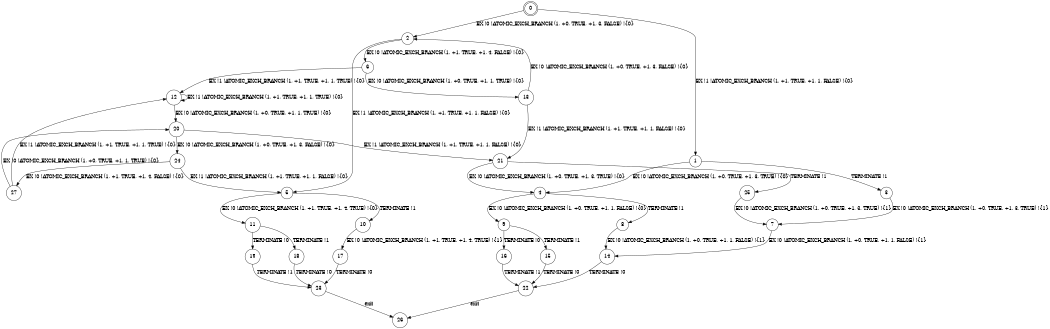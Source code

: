 digraph BCG {
size = "7, 10.5";
center = TRUE;
node [shape = circle];
0 [peripheries = 2];
0 -> 1 [label = "EX !1 !ATOMIC_EXCH_BRANCH (1, +1, TRUE, +1, 1, FALSE) !{0}"];
0 -> 2 [label = "EX !0 !ATOMIC_EXCH_BRANCH (1, +0, TRUE, +1, 3, FALSE) !{0}"];
1 -> 3 [label = "TERMINATE !1"];
1 -> 4 [label = "EX !0 !ATOMIC_EXCH_BRANCH (1, +0, TRUE, +1, 3, TRUE) !{0}"];
2 -> 5 [label = "EX !1 !ATOMIC_EXCH_BRANCH (1, +1, TRUE, +1, 1, FALSE) !{0}"];
2 -> 6 [label = "EX !0 !ATOMIC_EXCH_BRANCH (1, +1, TRUE, +1, 4, FALSE) !{0}"];
3 -> 7 [label = "EX !0 !ATOMIC_EXCH_BRANCH (1, +0, TRUE, +1, 3, TRUE) !{1}"];
4 -> 8 [label = "TERMINATE !1"];
4 -> 9 [label = "EX !0 !ATOMIC_EXCH_BRANCH (1, +0, TRUE, +1, 1, FALSE) !{0}"];
5 -> 10 [label = "TERMINATE !1"];
5 -> 11 [label = "EX !0 !ATOMIC_EXCH_BRANCH (1, +1, TRUE, +1, 4, TRUE) !{0}"];
6 -> 12 [label = "EX !1 !ATOMIC_EXCH_BRANCH (1, +1, TRUE, +1, 1, TRUE) !{0}"];
6 -> 13 [label = "EX !0 !ATOMIC_EXCH_BRANCH (1, +0, TRUE, +1, 1, TRUE) !{0}"];
7 -> 14 [label = "EX !0 !ATOMIC_EXCH_BRANCH (1, +0, TRUE, +1, 1, FALSE) !{1}"];
8 -> 14 [label = "EX !0 !ATOMIC_EXCH_BRANCH (1, +0, TRUE, +1, 1, FALSE) !{1}"];
9 -> 15 [label = "TERMINATE !1"];
9 -> 16 [label = "TERMINATE !0"];
10 -> 17 [label = "EX !0 !ATOMIC_EXCH_BRANCH (1, +1, TRUE, +1, 4, TRUE) !{1}"];
11 -> 18 [label = "TERMINATE !1"];
11 -> 19 [label = "TERMINATE !0"];
12 -> 12 [label = "EX !1 !ATOMIC_EXCH_BRANCH (1, +1, TRUE, +1, 1, TRUE) !{0}"];
12 -> 20 [label = "EX !0 !ATOMIC_EXCH_BRANCH (1, +0, TRUE, +1, 1, TRUE) !{0}"];
13 -> 21 [label = "EX !1 !ATOMIC_EXCH_BRANCH (1, +1, TRUE, +1, 1, FALSE) !{0}"];
13 -> 2 [label = "EX !0 !ATOMIC_EXCH_BRANCH (1, +0, TRUE, +1, 3, FALSE) !{0}"];
14 -> 22 [label = "TERMINATE !0"];
15 -> 22 [label = "TERMINATE !0"];
16 -> 22 [label = "TERMINATE !1"];
17 -> 23 [label = "TERMINATE !0"];
18 -> 23 [label = "TERMINATE !0"];
19 -> 23 [label = "TERMINATE !1"];
20 -> 21 [label = "EX !1 !ATOMIC_EXCH_BRANCH (1, +1, TRUE, +1, 1, FALSE) !{0}"];
20 -> 24 [label = "EX !0 !ATOMIC_EXCH_BRANCH (1, +0, TRUE, +1, 3, FALSE) !{0}"];
21 -> 25 [label = "TERMINATE !1"];
21 -> 4 [label = "EX !0 !ATOMIC_EXCH_BRANCH (1, +0, TRUE, +1, 3, TRUE) !{0}"];
22 -> 26 [label = "exit"];
23 -> 26 [label = "exit"];
24 -> 5 [label = "EX !1 !ATOMIC_EXCH_BRANCH (1, +1, TRUE, +1, 1, FALSE) !{0}"];
24 -> 27 [label = "EX !0 !ATOMIC_EXCH_BRANCH (1, +1, TRUE, +1, 4, FALSE) !{0}"];
25 -> 7 [label = "EX !0 !ATOMIC_EXCH_BRANCH (1, +0, TRUE, +1, 3, TRUE) !{1}"];
27 -> 12 [label = "EX !1 !ATOMIC_EXCH_BRANCH (1, +1, TRUE, +1, 1, TRUE) !{0}"];
27 -> 20 [label = "EX !0 !ATOMIC_EXCH_BRANCH (1, +0, TRUE, +1, 1, TRUE) !{0}"];
}
